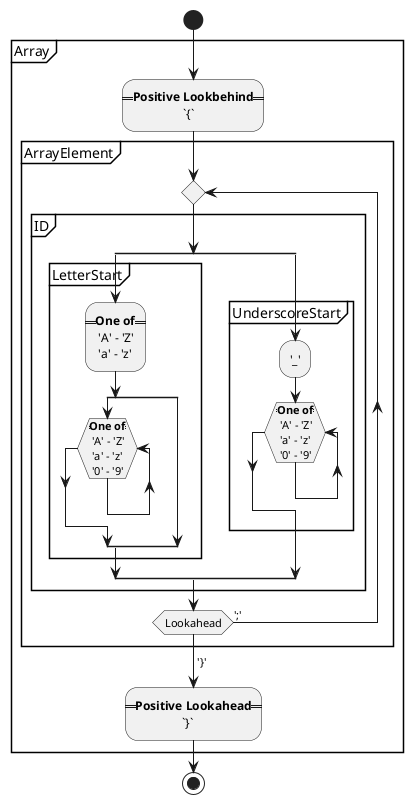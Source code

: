 @startuml Lab01_Task7_Schema1

start

partition Array {
	:==**Positive Lookbehind**==
                 `{`;
		partition ArrayElement {
			repeat
                partition ID {
                    split
                        partition LetterStart {
                            :==**One of**==\n 'A' - 'Z'\n 'a' - 'z';
                            split
                                while (==**One of**==\n 'A' - 'Z'\n 'a' - 'z'\n '0' - '9')
                                endwhile
                            split again
                            end split
                        }
                            
                    split again
                        partition UnderscoreStart {
                            :'_';

                            while (==**One of**==\n 'A' - 'Z'\n 'a' - 'z'\n '0' - '9')
                            endwhile
                        }
                            
                    end split
                }
			repeat while (Lookahead) is (';')
			->'}';
		}
	:==**Positive Lookahead**==
                `}`;

}

stop

@enduml